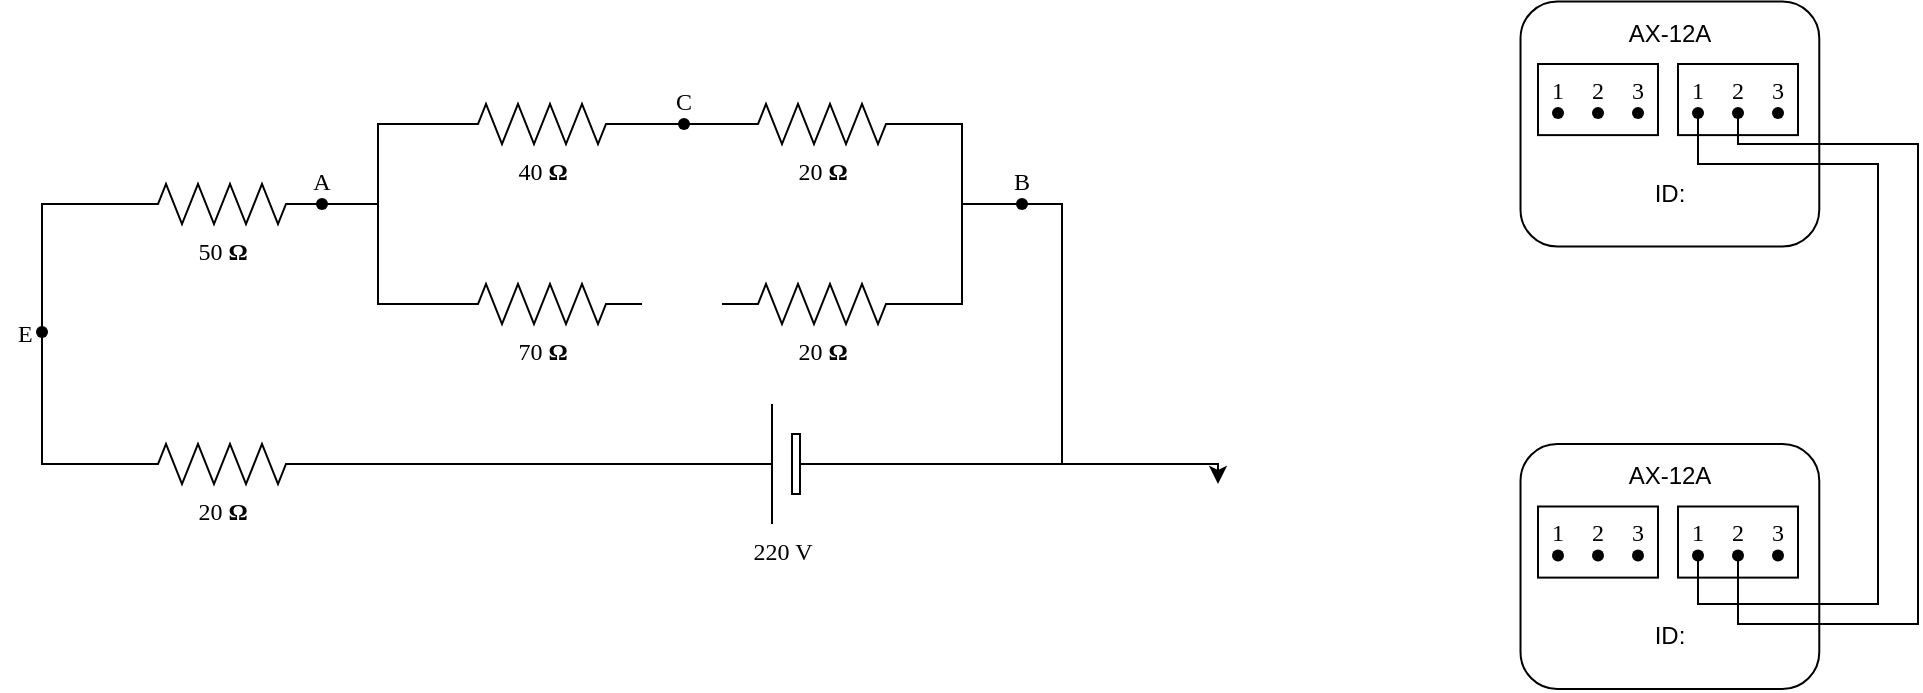 <mxfile version="20.8.3" type="github">
  <diagram name="Page-1" id="7e0a89b8-554c-2b80-1dc8-d5c74ca68de4">
    <mxGraphModel dx="1434" dy="746" grid="1" gridSize="10" guides="1" tooltips="1" connect="1" arrows="1" fold="1" page="1" pageScale="1" pageWidth="1100" pageHeight="850" background="none" math="0" shadow="0">
      <root>
        <mxCell id="0" />
        <mxCell id="1" parent="0" />
        <mxCell id="1cb643a89b7d889d-12" style="edgeStyle=orthogonalEdgeStyle;rounded=0;html=1;exitPerimeter=0;entryX=0;entryY=0.5;entryPerimeter=0;labelBackgroundColor=none;startArrow=none;startFill=0;startSize=5;endArrow=none;endFill=0;endSize=5;jettySize=auto;orthogonalLoop=1;strokeWidth=1;fontFamily=Verdana;fontSize=12;" parent="1" source="VuVPS5KJBOoQBnHny8Ev-2" target="1cb643a89b7d889d-2" edge="1">
          <mxGeometry relative="1" as="geometry" />
        </mxCell>
        <mxCell id="1cb643a89b7d889d-1" value="40&amp;nbsp;&lt;b&gt;Ω&lt;/b&gt;" style="verticalLabelPosition=bottom;shadow=0;dashed=0;align=center;html=1;verticalAlign=top;strokeWidth=1;shape=mxgraph.electrical.resistors.resistor_2;rounded=1;comic=0;labelBackgroundColor=none;fontFamily=Verdana;fontSize=12" parent="1" vertex="1">
          <mxGeometry x="322" y="120" width="100" height="20" as="geometry" />
        </mxCell>
        <mxCell id="1cb643a89b7d889d-15" style="edgeStyle=orthogonalEdgeStyle;rounded=0;html=1;exitX=1;exitY=0.5;exitPerimeter=0;labelBackgroundColor=none;startArrow=none;startFill=0;startSize=5;endArrow=none;endFill=0;endSize=5;jettySize=auto;orthogonalLoop=1;strokeWidth=1;fontFamily=Verdana;fontSize=12;" parent="1" source="1cb643a89b7d889d-2" target="VuVPS5KJBOoQBnHny8Ev-1" edge="1">
          <mxGeometry relative="1" as="geometry">
            <mxPoint x="612" y="170" as="targetPoint" />
            <Array as="points">
              <mxPoint x="582" y="130" />
              <mxPoint x="582" y="170" />
            </Array>
          </mxGeometry>
        </mxCell>
        <mxCell id="1cb643a89b7d889d-2" value="20&amp;nbsp;&lt;b&gt;Ω&lt;/b&gt;" style="verticalLabelPosition=bottom;shadow=0;dashed=0;align=center;html=1;verticalAlign=top;strokeWidth=1;shape=mxgraph.electrical.resistors.resistor_2;rounded=1;comic=0;labelBackgroundColor=none;fontFamily=Verdana;fontSize=12" parent="1" vertex="1">
          <mxGeometry x="462" y="120" width="100" height="20" as="geometry" />
        </mxCell>
        <mxCell id="1cb643a89b7d889d-3" value="70&amp;nbsp;&lt;b&gt;Ω&lt;/b&gt;" style="verticalLabelPosition=bottom;shadow=0;dashed=0;align=center;html=1;verticalAlign=top;strokeWidth=1;shape=mxgraph.electrical.resistors.resistor_2;rounded=1;comic=0;labelBackgroundColor=none;fontFamily=Verdana;fontSize=12" parent="1" vertex="1">
          <mxGeometry x="322" y="210" width="100" height="20" as="geometry" />
        </mxCell>
        <mxCell id="1cb643a89b7d889d-14" style="edgeStyle=orthogonalEdgeStyle;rounded=0;html=1;exitX=1;exitY=0.5;exitPerimeter=0;labelBackgroundColor=none;startArrow=none;startFill=0;startSize=5;endArrow=none;endFill=0;endSize=5;jettySize=auto;orthogonalLoop=1;strokeWidth=1;fontFamily=Verdana;fontSize=12;" parent="1" source="1cb643a89b7d889d-4" target="VuVPS5KJBOoQBnHny8Ev-1" edge="1">
          <mxGeometry relative="1" as="geometry">
            <mxPoint x="670" y="180" as="targetPoint" />
            <Array as="points">
              <mxPoint x="582" y="220" />
              <mxPoint x="582" y="170" />
            </Array>
          </mxGeometry>
        </mxCell>
        <mxCell id="1cb643a89b7d889d-4" value="20&amp;nbsp;&lt;b&gt;Ω&lt;/b&gt;" style="verticalLabelPosition=bottom;shadow=0;dashed=0;align=center;html=1;verticalAlign=top;strokeWidth=1;shape=mxgraph.electrical.resistors.resistor_2;rounded=1;comic=0;labelBackgroundColor=none;fontFamily=Verdana;fontSize=12" parent="1" vertex="1">
          <mxGeometry x="462" y="210" width="100" height="20" as="geometry" />
        </mxCell>
        <mxCell id="1cb643a89b7d889d-10" style="edgeStyle=orthogonalEdgeStyle;rounded=0;html=1;entryX=0;entryY=0.5;entryPerimeter=0;labelBackgroundColor=none;startArrow=none;startFill=0;startSize=5;endArrow=none;endFill=0;endSize=5;jettySize=auto;orthogonalLoop=1;strokeWidth=1;fontFamily=Verdana;fontSize=12" parent="1" source="VuVPS5KJBOoQBnHny8Ev-4" target="1cb643a89b7d889d-1" edge="1">
          <mxGeometry relative="1" as="geometry">
            <Array as="points">
              <mxPoint x="290" y="170" />
              <mxPoint x="290" y="130" />
            </Array>
          </mxGeometry>
        </mxCell>
        <mxCell id="1cb643a89b7d889d-11" style="edgeStyle=orthogonalEdgeStyle;rounded=0;html=1;entryX=0;entryY=0.5;entryPerimeter=0;labelBackgroundColor=none;startArrow=none;startFill=0;startSize=5;endArrow=none;endFill=0;endSize=5;jettySize=auto;orthogonalLoop=1;strokeWidth=1;fontFamily=Verdana;fontSize=12;" parent="1" source="VuVPS5KJBOoQBnHny8Ev-4" target="1cb643a89b7d889d-3" edge="1">
          <mxGeometry relative="1" as="geometry">
            <Array as="points">
              <mxPoint x="290" y="170" />
              <mxPoint x="290" y="220" />
            </Array>
          </mxGeometry>
        </mxCell>
        <mxCell id="1cb643a89b7d889d-5" value="50&amp;nbsp;&lt;b&gt;Ω&lt;/b&gt;" style="verticalLabelPosition=bottom;shadow=0;dashed=0;align=center;html=1;verticalAlign=top;strokeWidth=1;shape=mxgraph.electrical.resistors.resistor_2;rounded=1;comic=0;labelBackgroundColor=none;fontFamily=Verdana;fontSize=12;" parent="1" vertex="1">
          <mxGeometry x="162" y="160" width="100" height="20" as="geometry" />
        </mxCell>
        <mxCell id="1cb643a89b7d889d-9" style="edgeStyle=orthogonalEdgeStyle;rounded=0;html=1;exitX=0;exitY=0.5;exitPerimeter=0;labelBackgroundColor=none;startArrow=none;startFill=0;startSize=5;endArrow=none;endFill=0;endSize=5;jettySize=auto;orthogonalLoop=1;strokeWidth=1;fontFamily=Verdana;fontSize=12" parent="1" source="1cb643a89b7d889d-6" target="VuVPS5KJBOoQBnHny8Ev-5" edge="1">
          <mxGeometry relative="1" as="geometry">
            <Array as="points">
              <mxPoint x="122" y="300" />
            </Array>
          </mxGeometry>
        </mxCell>
        <mxCell id="1cb643a89b7d889d-6" value="20&amp;nbsp;&lt;b&gt;Ω&lt;/b&gt;" style="verticalLabelPosition=bottom;shadow=0;dashed=0;align=center;html=1;verticalAlign=top;strokeWidth=1;shape=mxgraph.electrical.resistors.resistor_2;rounded=1;comic=0;labelBackgroundColor=none;fontFamily=Verdana;fontSize=12" parent="1" vertex="1">
          <mxGeometry x="162" y="290" width="100" height="20" as="geometry" />
        </mxCell>
        <mxCell id="1cb643a89b7d889d-8" style="edgeStyle=orthogonalEdgeStyle;rounded=0;html=1;exitX=1;exitY=0.5;exitPerimeter=0;entryX=1;entryY=0.5;entryPerimeter=0;labelBackgroundColor=none;startArrow=none;startFill=0;startSize=5;endArrow=none;endFill=0;endSize=5;jettySize=auto;orthogonalLoop=1;strokeWidth=1;fontFamily=Verdana;fontSize=12" parent="1" source="1cb643a89b7d889d-7" target="1cb643a89b7d889d-6" edge="1">
          <mxGeometry relative="1" as="geometry" />
        </mxCell>
        <mxCell id="1cb643a89b7d889d-16" style="edgeStyle=orthogonalEdgeStyle;rounded=0;html=1;exitX=0;exitY=0.5;exitPerimeter=0;labelBackgroundColor=none;startArrow=none;startFill=0;startSize=5;endArrow=none;endFill=0;endSize=5;jettySize=auto;orthogonalLoop=1;strokeWidth=1;fontFamily=Verdana;fontSize=12" parent="1" source="1cb643a89b7d889d-7" target="VuVPS5KJBOoQBnHny8Ev-1" edge="1">
          <mxGeometry relative="1" as="geometry">
            <mxPoint x="612" y="170" as="targetPoint" />
            <Array as="points">
              <mxPoint x="632" y="300" />
              <mxPoint x="632" y="170" />
            </Array>
          </mxGeometry>
        </mxCell>
        <mxCell id="psXuE5Bi8fvCq3IU7CZu-8" style="edgeStyle=orthogonalEdgeStyle;rounded=0;orthogonalLoop=1;jettySize=auto;html=1;" edge="1" parent="1" source="1cb643a89b7d889d-7">
          <mxGeometry relative="1" as="geometry">
            <mxPoint x="710" y="310" as="targetPoint" />
            <Array as="points">
              <mxPoint x="710" y="300" />
            </Array>
          </mxGeometry>
        </mxCell>
        <mxCell id="1cb643a89b7d889d-7" value="220 V" style="verticalLabelPosition=bottom;shadow=0;dashed=0;align=center;fillColor=default;html=1;verticalAlign=top;strokeWidth=1;shape=mxgraph.electrical.miscellaneous.monocell_battery;rounded=1;comic=0;labelBackgroundColor=none;fontFamily=Verdana;fontSize=12;flipH=1;" parent="1" vertex="1">
          <mxGeometry x="442" y="270" width="100" height="60" as="geometry" />
        </mxCell>
        <mxCell id="VuVPS5KJBOoQBnHny8Ev-1" value="B" style="shape=waypoint;sketch=0;fillStyle=solid;size=6;pointerEvents=1;points=[];fillColor=none;resizable=0;rotatable=0;perimeter=centerPerimeter;snapToPoint=1;verticalAlign=top;spacingBottom=0;spacingTop=-5;fontFamily=Verdana;fontSize=12;" parent="1" vertex="1">
          <mxGeometry x="592" y="150" width="40" height="40" as="geometry" />
        </mxCell>
        <mxCell id="VuVPS5KJBOoQBnHny8Ev-2" value="C" style="shape=waypoint;sketch=0;fillStyle=solid;size=6;pointerEvents=1;points=[];fillColor=none;resizable=0;rotatable=0;perimeter=centerPerimeter;snapToPoint=1;verticalAlign=top;spacingBottom=0;spacingTop=-5;fontFamily=Verdana;fontSize=12;" parent="1" vertex="1">
          <mxGeometry x="423" y="110" width="40" height="40" as="geometry" />
        </mxCell>
        <mxCell id="VuVPS5KJBOoQBnHny8Ev-3" value="" style="edgeStyle=orthogonalEdgeStyle;rounded=0;html=1;exitX=1;exitY=0.5;exitPerimeter=0;entryPerimeter=0;labelBackgroundColor=none;startArrow=none;startFill=0;startSize=5;endArrow=none;endFill=0;endSize=5;jettySize=auto;orthogonalLoop=1;strokeWidth=1;fontFamily=Verdana;fontSize=12;" parent="1" source="1cb643a89b7d889d-1" target="VuVPS5KJBOoQBnHny8Ev-2" edge="1">
          <mxGeometry relative="1" as="geometry">
            <mxPoint x="422" y="130.0" as="sourcePoint" />
            <mxPoint x="462" y="130.0" as="targetPoint" />
          </mxGeometry>
        </mxCell>
        <mxCell id="VuVPS5KJBOoQBnHny8Ev-4" value="A" style="shape=waypoint;sketch=0;fillStyle=solid;size=6;pointerEvents=1;points=[];fillColor=none;resizable=0;rotatable=0;perimeter=centerPerimeter;snapToPoint=1;verticalAlign=top;spacingBottom=0;spacingTop=-5;fontFamily=Verdana;fontSize=12;" parent="1" vertex="1">
          <mxGeometry x="242" y="150" width="40" height="40" as="geometry" />
        </mxCell>
        <mxCell id="VuVPS5KJBOoQBnHny8Ev-5" value="E" style="shape=waypoint;sketch=0;fillStyle=solid;size=6;pointerEvents=1;points=[];fillColor=none;resizable=0;rotatable=0;perimeter=centerPerimeter;snapToPoint=1;verticalAlign=middle;spacingBottom=0;spacingTop=0;fontFamily=Verdana;fontSize=12;labelPosition=center;verticalLabelPosition=middle;align=left;spacingRight=0;spacingLeft=6;" parent="1" vertex="1">
          <mxGeometry x="102" y="214" width="40" height="40" as="geometry" />
        </mxCell>
        <mxCell id="VuVPS5KJBOoQBnHny8Ev-7" style="edgeStyle=orthogonalEdgeStyle;rounded=0;html=1;labelBackgroundColor=none;startArrow=none;startFill=0;startSize=5;endArrow=none;endFill=0;endSize=5;jettySize=auto;orthogonalLoop=1;strokeWidth=1;fontFamily=Verdana;fontSize=12;entryX=0;entryY=0.5;entryDx=0;entryDy=0;entryPerimeter=0;" parent="1" source="VuVPS5KJBOoQBnHny8Ev-5" target="1cb643a89b7d889d-5" edge="1">
          <mxGeometry relative="1" as="geometry">
            <Array as="points">
              <mxPoint x="122" y="170" />
            </Array>
            <mxPoint x="172" y="310" as="sourcePoint" />
            <mxPoint x="132" y="244" as="targetPoint" />
          </mxGeometry>
        </mxCell>
        <mxCell id="psXuE5Bi8fvCq3IU7CZu-64" value="" style="group" vertex="1" connectable="0" parent="1">
          <mxGeometry x="860" y="68.75" width="150.64" height="122.5" as="geometry" />
        </mxCell>
        <mxCell id="psXuE5Bi8fvCq3IU7CZu-2" value="" style="rounded=1;whiteSpace=wrap;html=1;rotation=90;" vertex="1" parent="psXuE5Bi8fvCq3IU7CZu-64">
          <mxGeometry x="14.7" y="-13.44" width="122.5" height="149.38" as="geometry" />
        </mxCell>
        <mxCell id="psXuE5Bi8fvCq3IU7CZu-13" value="" style="group" vertex="1" connectable="0" parent="psXuE5Bi8fvCq3IU7CZu-64">
          <mxGeometry y="31.25" width="80" height="40" as="geometry" />
        </mxCell>
        <mxCell id="psXuE5Bi8fvCq3IU7CZu-3" value="" style="rounded=0;whiteSpace=wrap;html=1;" vertex="1" parent="psXuE5Bi8fvCq3IU7CZu-13">
          <mxGeometry x="10" width="60" height="35.556" as="geometry" />
        </mxCell>
        <mxCell id="VuVPS5KJBOoQBnHny8Ev-8" value="1" style="shape=waypoint;sketch=0;fillStyle=solid;size=6;pointerEvents=1;points=[];fillColor=none;resizable=0;rotatable=0;perimeter=centerPerimeter;snapToPoint=1;verticalAlign=top;spacingBottom=0;spacingTop=-5;fontFamily=Verdana;fontSize=12;" parent="psXuE5Bi8fvCq3IU7CZu-13" vertex="1">
          <mxGeometry y="4.444" width="40" height="40" as="geometry" />
        </mxCell>
        <mxCell id="psXuE5Bi8fvCq3IU7CZu-11" value="3&#xa;" style="shape=waypoint;sketch=0;fillStyle=solid;size=6;pointerEvents=1;points=[];fillColor=none;resizable=0;rotatable=0;perimeter=centerPerimeter;snapToPoint=1;verticalAlign=top;spacingBottom=0;spacingTop=-5;fontFamily=Verdana;fontSize=12;" vertex="1" parent="psXuE5Bi8fvCq3IU7CZu-13">
          <mxGeometry x="40" y="4.444" width="40" height="40" as="geometry" />
        </mxCell>
        <mxCell id="psXuE5Bi8fvCq3IU7CZu-10" value="2&#xa;" style="shape=waypoint;sketch=0;fillStyle=solid;size=6;pointerEvents=1;points=[];fillColor=none;resizable=0;rotatable=0;perimeter=centerPerimeter;snapToPoint=1;verticalAlign=top;spacingBottom=0;spacingTop=-5;fontFamily=Verdana;fontSize=12;" vertex="1" parent="psXuE5Bi8fvCq3IU7CZu-13">
          <mxGeometry x="20" y="4.444" width="40" height="40" as="geometry" />
        </mxCell>
        <mxCell id="psXuE5Bi8fvCq3IU7CZu-14" value="" style="group" vertex="1" connectable="0" parent="psXuE5Bi8fvCq3IU7CZu-64">
          <mxGeometry x="70" y="31.25" width="80" height="40" as="geometry" />
        </mxCell>
        <mxCell id="psXuE5Bi8fvCq3IU7CZu-15" value="" style="rounded=0;whiteSpace=wrap;html=1;" vertex="1" parent="psXuE5Bi8fvCq3IU7CZu-14">
          <mxGeometry x="10" width="60" height="35.556" as="geometry" />
        </mxCell>
        <mxCell id="psXuE5Bi8fvCq3IU7CZu-16" value="1" style="shape=waypoint;sketch=0;fillStyle=solid;size=6;pointerEvents=1;points=[];fillColor=none;resizable=0;rotatable=0;perimeter=centerPerimeter;snapToPoint=1;verticalAlign=top;spacingBottom=0;spacingTop=-5;fontFamily=Verdana;fontSize=12;" vertex="1" parent="psXuE5Bi8fvCq3IU7CZu-14">
          <mxGeometry y="4.444" width="40" height="40" as="geometry" />
        </mxCell>
        <mxCell id="psXuE5Bi8fvCq3IU7CZu-17" value="3&#xa;" style="shape=waypoint;sketch=0;fillStyle=solid;size=6;pointerEvents=1;points=[];fillColor=none;resizable=0;rotatable=0;perimeter=centerPerimeter;snapToPoint=1;verticalAlign=top;spacingBottom=0;spacingTop=-5;fontFamily=Verdana;fontSize=12;" vertex="1" parent="psXuE5Bi8fvCq3IU7CZu-14">
          <mxGeometry x="40" y="4.444" width="40" height="40" as="geometry" />
        </mxCell>
        <mxCell id="psXuE5Bi8fvCq3IU7CZu-18" value="2&#xa;" style="shape=waypoint;sketch=0;fillStyle=solid;size=6;pointerEvents=1;points=[];fillColor=none;resizable=0;rotatable=0;perimeter=centerPerimeter;snapToPoint=1;verticalAlign=top;spacingBottom=0;spacingTop=-5;fontFamily=Verdana;fontSize=12;" vertex="1" parent="psXuE5Bi8fvCq3IU7CZu-14">
          <mxGeometry x="20" y="4.444" width="40" height="40" as="geometry" />
        </mxCell>
        <mxCell id="psXuE5Bi8fvCq3IU7CZu-49" value="AX-12A" style="text;html=1;strokeColor=none;fillColor=none;align=center;verticalAlign=middle;whiteSpace=wrap;rounded=0;" vertex="1" parent="psXuE5Bi8fvCq3IU7CZu-64">
          <mxGeometry x="45.95" y="1.25" width="60" height="30" as="geometry" />
        </mxCell>
        <mxCell id="psXuE5Bi8fvCq3IU7CZu-62" value="ID: " style="text;html=1;strokeColor=none;fillColor=none;align=center;verticalAlign=middle;whiteSpace=wrap;rounded=0;" vertex="1" parent="psXuE5Bi8fvCq3IU7CZu-64">
          <mxGeometry x="45.95" y="81.25" width="60" height="30" as="geometry" />
        </mxCell>
        <mxCell id="psXuE5Bi8fvCq3IU7CZu-65" value="" style="group" vertex="1" connectable="0" parent="1">
          <mxGeometry x="860" y="290" width="150.64" height="122.5" as="geometry" />
        </mxCell>
        <mxCell id="psXuE5Bi8fvCq3IU7CZu-66" value="" style="rounded=1;whiteSpace=wrap;html=1;rotation=90;" vertex="1" parent="psXuE5Bi8fvCq3IU7CZu-65">
          <mxGeometry x="14.7" y="-13.44" width="122.5" height="149.38" as="geometry" />
        </mxCell>
        <mxCell id="psXuE5Bi8fvCq3IU7CZu-67" value="" style="group" vertex="1" connectable="0" parent="psXuE5Bi8fvCq3IU7CZu-65">
          <mxGeometry y="31.25" width="80" height="40" as="geometry" />
        </mxCell>
        <mxCell id="psXuE5Bi8fvCq3IU7CZu-68" value="" style="rounded=0;whiteSpace=wrap;html=1;" vertex="1" parent="psXuE5Bi8fvCq3IU7CZu-67">
          <mxGeometry x="10" width="60" height="35.556" as="geometry" />
        </mxCell>
        <mxCell id="psXuE5Bi8fvCq3IU7CZu-69" value="1" style="shape=waypoint;sketch=0;fillStyle=solid;size=6;pointerEvents=1;points=[];fillColor=none;resizable=0;rotatable=0;perimeter=centerPerimeter;snapToPoint=1;verticalAlign=top;spacingBottom=0;spacingTop=-5;fontFamily=Verdana;fontSize=12;" vertex="1" parent="psXuE5Bi8fvCq3IU7CZu-67">
          <mxGeometry y="4.444" width="40" height="40" as="geometry" />
        </mxCell>
        <mxCell id="psXuE5Bi8fvCq3IU7CZu-70" value="3&#xa;" style="shape=waypoint;sketch=0;fillStyle=solid;size=6;pointerEvents=1;points=[];fillColor=none;resizable=0;rotatable=0;perimeter=centerPerimeter;snapToPoint=1;verticalAlign=top;spacingBottom=0;spacingTop=-5;fontFamily=Verdana;fontSize=12;" vertex="1" parent="psXuE5Bi8fvCq3IU7CZu-67">
          <mxGeometry x="40" y="4.444" width="40" height="40" as="geometry" />
        </mxCell>
        <mxCell id="psXuE5Bi8fvCq3IU7CZu-71" value="2&#xa;" style="shape=waypoint;sketch=0;fillStyle=solid;size=6;pointerEvents=1;points=[];fillColor=none;resizable=0;rotatable=0;perimeter=centerPerimeter;snapToPoint=1;verticalAlign=top;spacingBottom=0;spacingTop=-5;fontFamily=Verdana;fontSize=12;" vertex="1" parent="psXuE5Bi8fvCq3IU7CZu-67">
          <mxGeometry x="20" y="4.444" width="40" height="40" as="geometry" />
        </mxCell>
        <mxCell id="psXuE5Bi8fvCq3IU7CZu-72" value="" style="group" vertex="1" connectable="0" parent="psXuE5Bi8fvCq3IU7CZu-65">
          <mxGeometry x="70" y="31.25" width="80" height="40" as="geometry" />
        </mxCell>
        <mxCell id="psXuE5Bi8fvCq3IU7CZu-73" value="" style="rounded=0;whiteSpace=wrap;html=1;" vertex="1" parent="psXuE5Bi8fvCq3IU7CZu-72">
          <mxGeometry x="10" width="60" height="35.556" as="geometry" />
        </mxCell>
        <mxCell id="psXuE5Bi8fvCq3IU7CZu-74" value="1" style="shape=waypoint;sketch=0;fillStyle=solid;size=6;pointerEvents=1;points=[];fillColor=none;resizable=0;rotatable=0;perimeter=centerPerimeter;snapToPoint=1;verticalAlign=top;spacingBottom=0;spacingTop=-5;fontFamily=Verdana;fontSize=12;" vertex="1" parent="psXuE5Bi8fvCq3IU7CZu-72">
          <mxGeometry y="4.444" width="40" height="40" as="geometry" />
        </mxCell>
        <mxCell id="psXuE5Bi8fvCq3IU7CZu-75" value="3&#xa;" style="shape=waypoint;sketch=0;fillStyle=solid;size=6;pointerEvents=1;points=[];fillColor=none;resizable=0;rotatable=0;perimeter=centerPerimeter;snapToPoint=1;verticalAlign=top;spacingBottom=0;spacingTop=-5;fontFamily=Verdana;fontSize=12;" vertex="1" parent="psXuE5Bi8fvCq3IU7CZu-72">
          <mxGeometry x="40" y="4.444" width="40" height="40" as="geometry" />
        </mxCell>
        <mxCell id="psXuE5Bi8fvCq3IU7CZu-76" value="2&#xa;" style="shape=waypoint;sketch=0;fillStyle=solid;size=6;pointerEvents=1;points=[];fillColor=none;resizable=0;rotatable=0;perimeter=centerPerimeter;snapToPoint=1;verticalAlign=top;spacingBottom=0;spacingTop=-5;fontFamily=Verdana;fontSize=12;" vertex="1" parent="psXuE5Bi8fvCq3IU7CZu-72">
          <mxGeometry x="20" y="4.444" width="40" height="40" as="geometry" />
        </mxCell>
        <mxCell id="psXuE5Bi8fvCq3IU7CZu-77" value="AX-12A" style="text;html=1;strokeColor=none;fillColor=none;align=center;verticalAlign=middle;whiteSpace=wrap;rounded=0;" vertex="1" parent="psXuE5Bi8fvCq3IU7CZu-65">
          <mxGeometry x="45.95" y="1.25" width="60" height="30" as="geometry" />
        </mxCell>
        <mxCell id="psXuE5Bi8fvCq3IU7CZu-78" value="ID: " style="text;html=1;strokeColor=none;fillColor=none;align=center;verticalAlign=middle;whiteSpace=wrap;rounded=0;" vertex="1" parent="psXuE5Bi8fvCq3IU7CZu-65">
          <mxGeometry x="45.95" y="81.25" width="60" height="30" as="geometry" />
        </mxCell>
        <mxCell id="psXuE5Bi8fvCq3IU7CZu-82" value="" style="endArrow=none;html=1;rounded=0;exitX=0.575;exitY=0.683;exitDx=0;exitDy=0;exitPerimeter=0;" edge="1" parent="1" source="psXuE5Bi8fvCq3IU7CZu-74" target="psXuE5Bi8fvCq3IU7CZu-16">
          <mxGeometry width="50" height="50" relative="1" as="geometry">
            <mxPoint x="670" y="440" as="sourcePoint" />
            <mxPoint x="720" y="390" as="targetPoint" />
            <Array as="points">
              <mxPoint x="950" y="370" />
              <mxPoint x="1000" y="370" />
              <mxPoint x="1040" y="370" />
              <mxPoint x="1040" y="260" />
              <mxPoint x="1040" y="150" />
              <mxPoint x="950" y="150" />
            </Array>
          </mxGeometry>
        </mxCell>
        <mxCell id="psXuE5Bi8fvCq3IU7CZu-83" value="" style="endArrow=none;html=1;rounded=0;exitX=0.6;exitY=0.508;exitDx=0;exitDy=0;exitPerimeter=0;" edge="1" parent="1" source="psXuE5Bi8fvCq3IU7CZu-76" target="psXuE5Bi8fvCq3IU7CZu-18">
          <mxGeometry width="50" height="50" relative="1" as="geometry">
            <mxPoint x="670" y="440" as="sourcePoint" />
            <mxPoint x="720" y="390" as="targetPoint" />
            <Array as="points">
              <mxPoint x="970" y="380" />
              <mxPoint x="1060" y="380" />
              <mxPoint x="1060" y="140" />
              <mxPoint x="1020" y="140" />
              <mxPoint x="970" y="140" />
            </Array>
          </mxGeometry>
        </mxCell>
      </root>
    </mxGraphModel>
  </diagram>
</mxfile>
